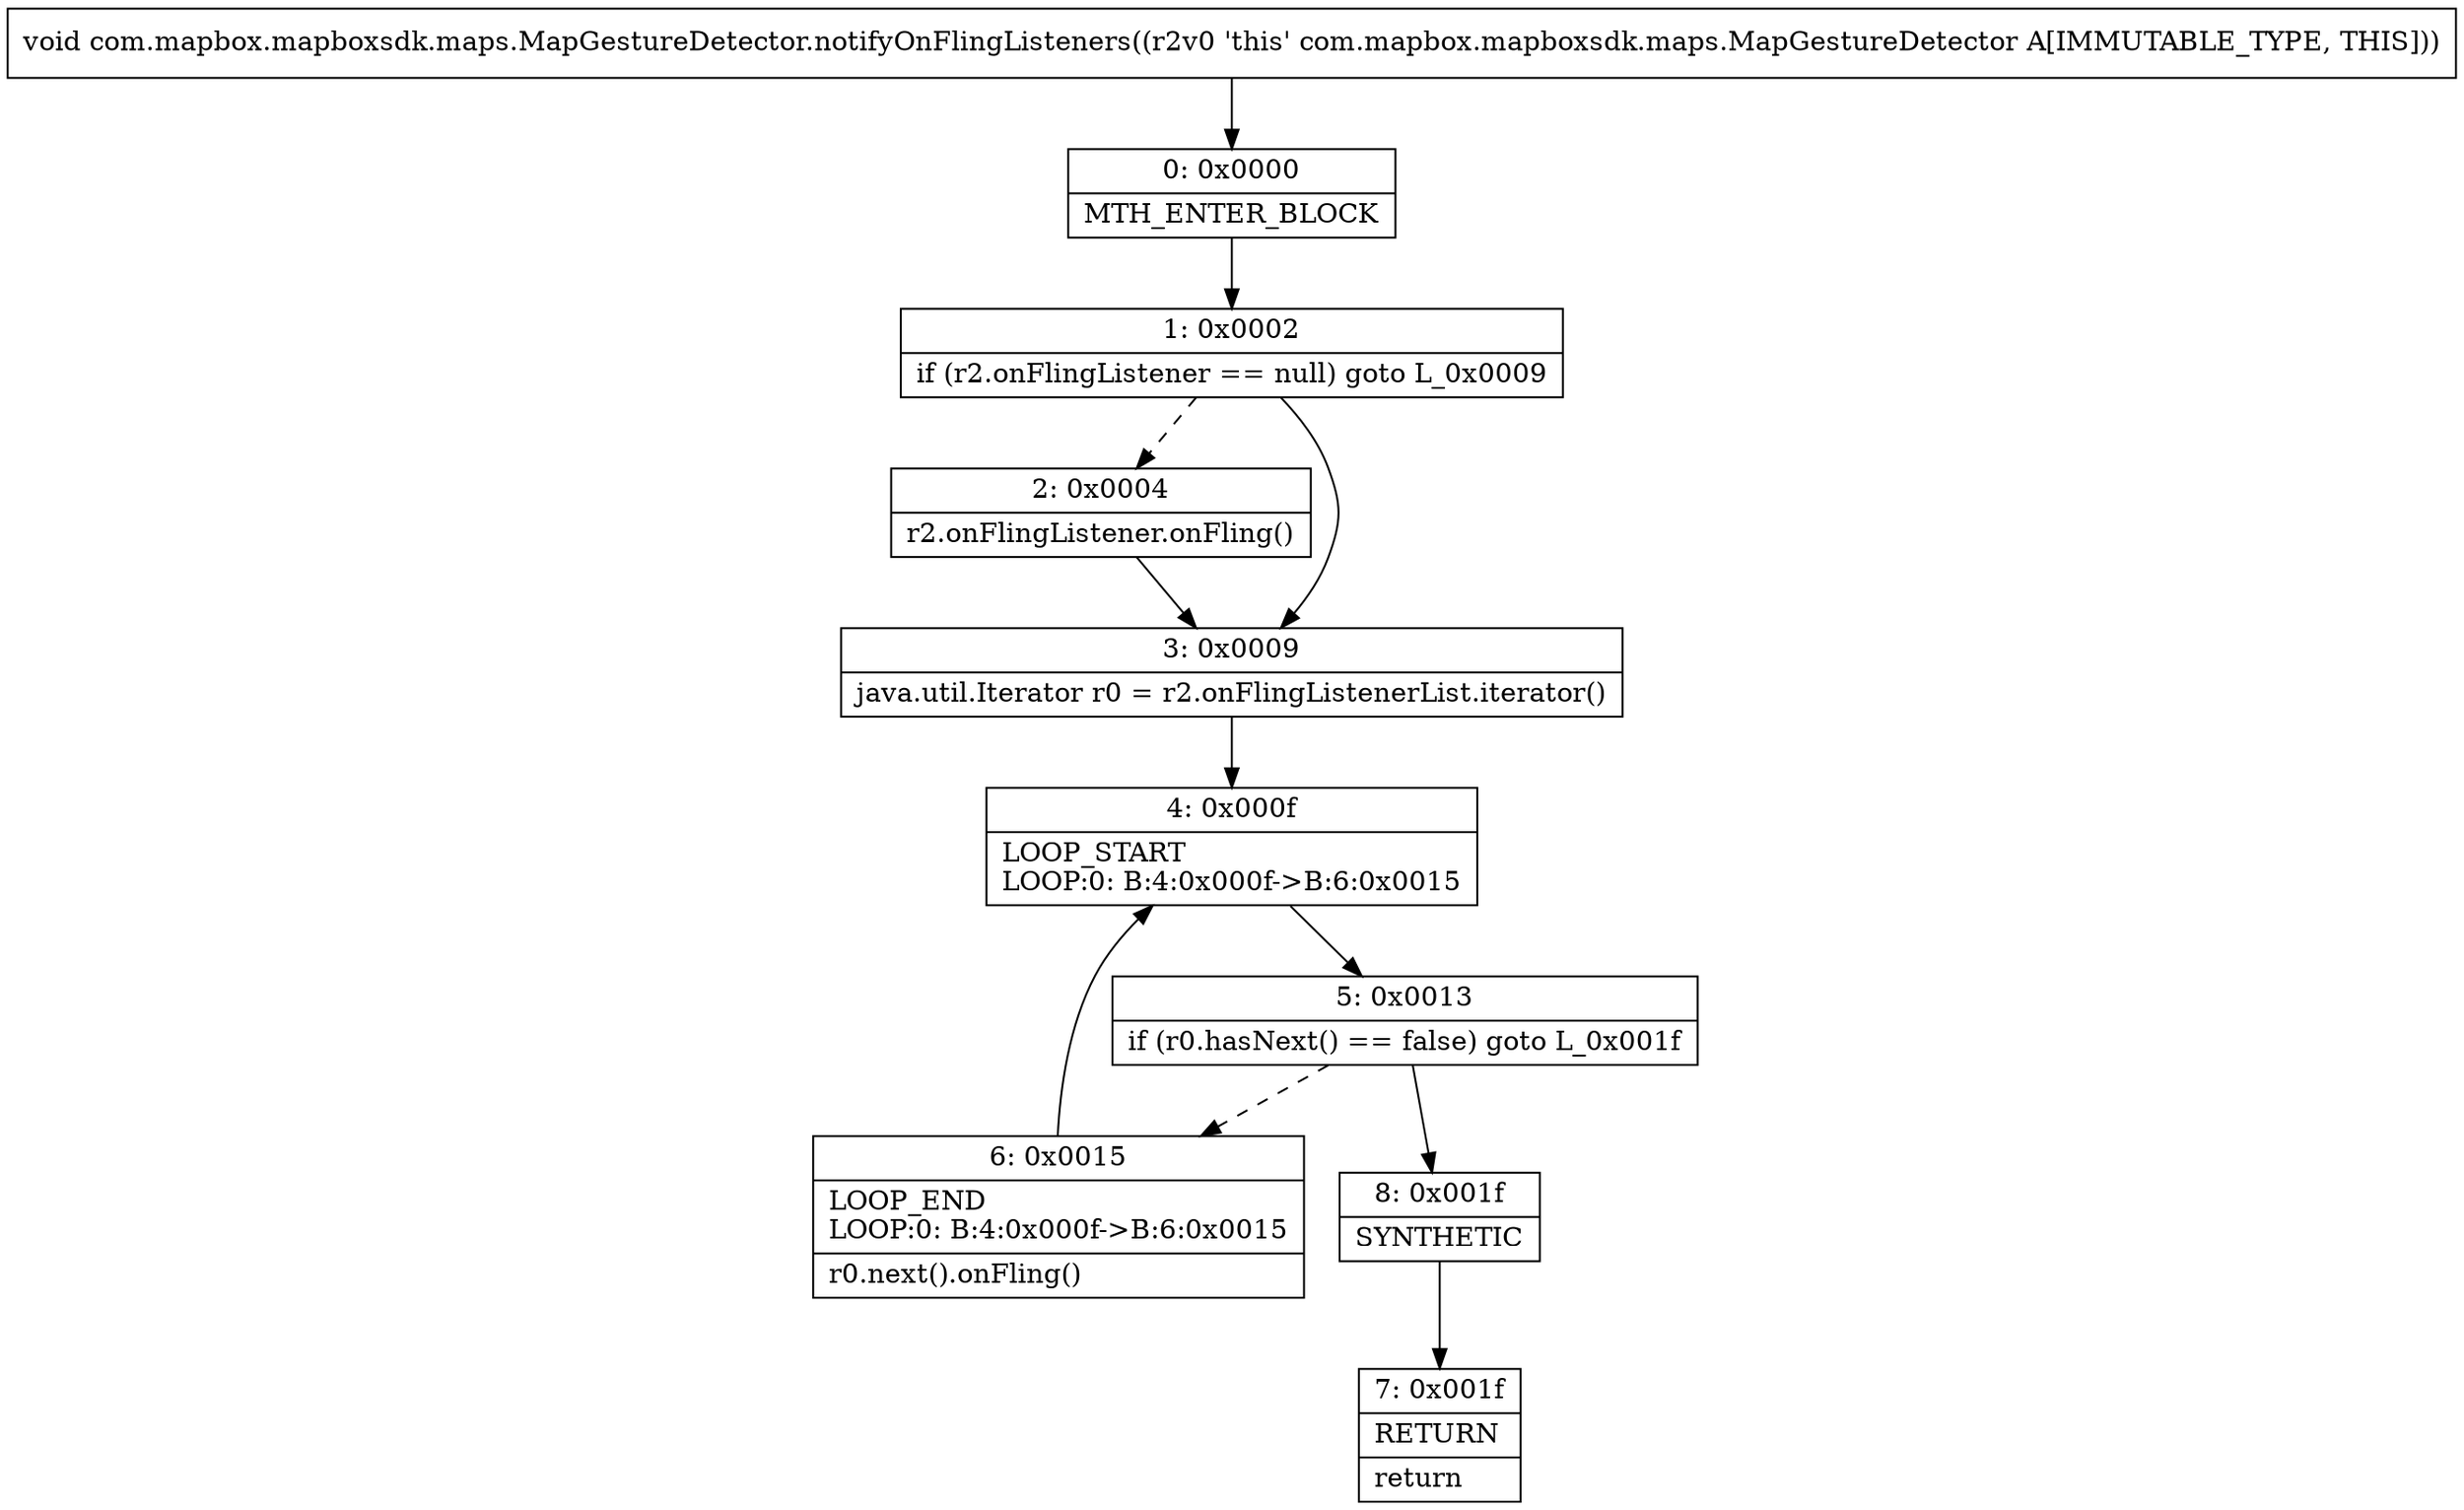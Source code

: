 digraph "CFG forcom.mapbox.mapboxsdk.maps.MapGestureDetector.notifyOnFlingListeners()V" {
Node_0 [shape=record,label="{0\:\ 0x0000|MTH_ENTER_BLOCK\l}"];
Node_1 [shape=record,label="{1\:\ 0x0002|if (r2.onFlingListener == null) goto L_0x0009\l}"];
Node_2 [shape=record,label="{2\:\ 0x0004|r2.onFlingListener.onFling()\l}"];
Node_3 [shape=record,label="{3\:\ 0x0009|java.util.Iterator r0 = r2.onFlingListenerList.iterator()\l}"];
Node_4 [shape=record,label="{4\:\ 0x000f|LOOP_START\lLOOP:0: B:4:0x000f\-\>B:6:0x0015\l}"];
Node_5 [shape=record,label="{5\:\ 0x0013|if (r0.hasNext() == false) goto L_0x001f\l}"];
Node_6 [shape=record,label="{6\:\ 0x0015|LOOP_END\lLOOP:0: B:4:0x000f\-\>B:6:0x0015\l|r0.next().onFling()\l}"];
Node_7 [shape=record,label="{7\:\ 0x001f|RETURN\l|return\l}"];
Node_8 [shape=record,label="{8\:\ 0x001f|SYNTHETIC\l}"];
MethodNode[shape=record,label="{void com.mapbox.mapboxsdk.maps.MapGestureDetector.notifyOnFlingListeners((r2v0 'this' com.mapbox.mapboxsdk.maps.MapGestureDetector A[IMMUTABLE_TYPE, THIS])) }"];
MethodNode -> Node_0;
Node_0 -> Node_1;
Node_1 -> Node_2[style=dashed];
Node_1 -> Node_3;
Node_2 -> Node_3;
Node_3 -> Node_4;
Node_4 -> Node_5;
Node_5 -> Node_6[style=dashed];
Node_5 -> Node_8;
Node_6 -> Node_4;
Node_8 -> Node_7;
}

